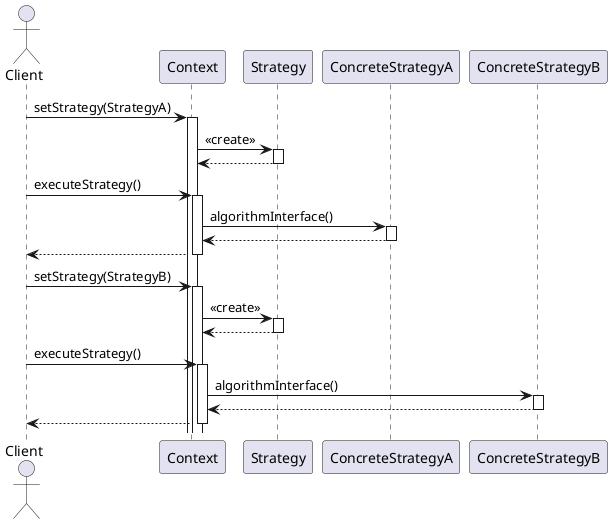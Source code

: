 @startuml StrategyPatternSequenceDiagram

actor Client
participant "Context" as Context
participant "Strategy" as StrategyInterface
participant "ConcreteStrategyA" as StrategyA
participant "ConcreteStrategyB" as StrategyB

Client -> Context : setStrategy(StrategyA)
activate Context

Context -> StrategyInterface : <<create>>
activate StrategyInterface
StrategyInterface --> Context
deactivate StrategyInterface

Client -> Context : executeStrategy()
activate Context
Context -> StrategyA : algorithmInterface()
activate StrategyA
StrategyA --> Context
deactivate StrategyA
Context --> Client
deactivate Context

Client -> Context : setStrategy(StrategyB)
activate Context

Context -> StrategyInterface : <<create>>
activate StrategyInterface
StrategyInterface --> Context
deactivate StrategyInterface

Client -> Context : executeStrategy()
activate Context
Context -> StrategyB : algorithmInterface()
activate StrategyB
StrategyB --> Context
deactivate StrategyB
Context --> Client
deactivate Context

@enduml
